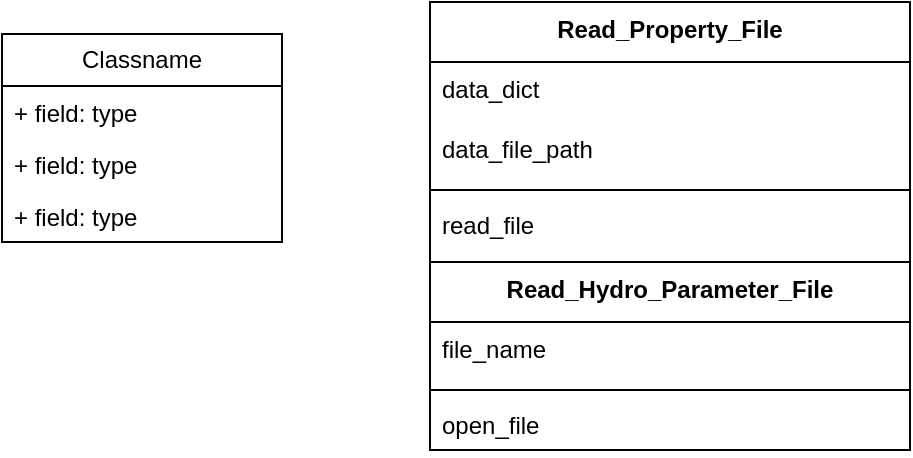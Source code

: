 <mxfile version="24.7.16">
  <diagram id="C5RBs43oDa-KdzZeNtuy" name="Page-1">
    <mxGraphModel dx="946" dy="601" grid="1" gridSize="10" guides="1" tooltips="1" connect="1" arrows="1" fold="1" page="1" pageScale="1" pageWidth="827" pageHeight="1169" math="0" shadow="0">
      <root>
        <mxCell id="WIyWlLk6GJQsqaUBKTNV-0" />
        <mxCell id="WIyWlLk6GJQsqaUBKTNV-1" parent="WIyWlLk6GJQsqaUBKTNV-0" />
        <mxCell id="tifswDCKLGV1nafLrI88-18" value="Read_Property_File" style="swimlane;fontStyle=1;align=center;verticalAlign=top;childLayout=stackLayout;horizontal=1;startSize=30;horizontalStack=0;resizeParent=1;resizeParentMax=0;resizeLast=0;collapsible=1;marginBottom=0;whiteSpace=wrap;html=1;" parent="WIyWlLk6GJQsqaUBKTNV-1" vertex="1">
          <mxGeometry x="294" y="200" width="240" height="224" as="geometry" />
        </mxCell>
        <mxCell id="tifswDCKLGV1nafLrI88-19" value="data_dict" style="text;strokeColor=none;fillColor=none;align=left;verticalAlign=top;spacingLeft=4;spacingRight=4;overflow=hidden;rotatable=0;points=[[0,0.5],[1,0.5]];portConstraint=eastwest;whiteSpace=wrap;html=1;spacing=2;" parent="tifswDCKLGV1nafLrI88-18" vertex="1">
          <mxGeometry y="30" width="240" height="30" as="geometry" />
        </mxCell>
        <mxCell id="dHCKyNSdScFTK3aZKDqb-11" value="data_file_path" style="text;strokeColor=none;fillColor=none;align=left;verticalAlign=top;spacingLeft=4;spacingRight=4;overflow=hidden;rotatable=0;points=[[0,0.5],[1,0.5]];portConstraint=eastwest;whiteSpace=wrap;html=1;" vertex="1" parent="tifswDCKLGV1nafLrI88-18">
          <mxGeometry y="60" width="240" height="30" as="geometry" />
        </mxCell>
        <mxCell id="tifswDCKLGV1nafLrI88-20" value="" style="line;strokeWidth=1;fillColor=none;align=left;verticalAlign=middle;spacingTop=-1;spacingLeft=3;spacingRight=3;rotatable=0;labelPosition=right;points=[];portConstraint=eastwest;strokeColor=inherit;" parent="tifswDCKLGV1nafLrI88-18" vertex="1">
          <mxGeometry y="90" width="240" height="8" as="geometry" />
        </mxCell>
        <mxCell id="tifswDCKLGV1nafLrI88-21" value="read_file" style="text;strokeColor=none;fillColor=none;align=left;verticalAlign=top;spacingLeft=4;spacingRight=4;overflow=hidden;rotatable=0;points=[[0,0.5],[1,0.5]];portConstraint=eastwest;whiteSpace=wrap;html=1;" parent="tifswDCKLGV1nafLrI88-18" vertex="1">
          <mxGeometry y="98" width="240" height="32" as="geometry" />
        </mxCell>
        <mxCell id="dHCKyNSdScFTK3aZKDqb-0" value="Read_Hydro_Parameter_File" style="swimlane;fontStyle=1;align=center;verticalAlign=top;childLayout=stackLayout;horizontal=1;startSize=30;horizontalStack=0;resizeParent=1;resizeParentMax=0;resizeLast=0;collapsible=1;marginBottom=0;whiteSpace=wrap;html=1;" vertex="1" parent="tifswDCKLGV1nafLrI88-18">
          <mxGeometry y="130" width="240" height="94" as="geometry" />
        </mxCell>
        <mxCell id="dHCKyNSdScFTK3aZKDqb-1" value="file_name&lt;div&gt;&lt;br&gt;&lt;/div&gt;" style="text;strokeColor=none;fillColor=none;align=left;verticalAlign=top;spacingLeft=4;spacingRight=4;overflow=hidden;rotatable=0;points=[[0,0.5],[1,0.5]];portConstraint=eastwest;whiteSpace=wrap;html=1;" vertex="1" parent="dHCKyNSdScFTK3aZKDqb-0">
          <mxGeometry y="30" width="240" height="30" as="geometry" />
        </mxCell>
        <mxCell id="dHCKyNSdScFTK3aZKDqb-2" value="" style="line;strokeWidth=1;fillColor=none;align=left;verticalAlign=middle;spacingTop=-1;spacingLeft=3;spacingRight=3;rotatable=0;labelPosition=right;points=[];portConstraint=eastwest;strokeColor=inherit;" vertex="1" parent="dHCKyNSdScFTK3aZKDqb-0">
          <mxGeometry y="60" width="240" height="8" as="geometry" />
        </mxCell>
        <mxCell id="dHCKyNSdScFTK3aZKDqb-3" value="open_file" style="text;strokeColor=none;fillColor=none;align=left;verticalAlign=top;spacingLeft=4;spacingRight=4;overflow=hidden;rotatable=0;points=[[0,0.5],[1,0.5]];portConstraint=eastwest;whiteSpace=wrap;html=1;" vertex="1" parent="dHCKyNSdScFTK3aZKDqb-0">
          <mxGeometry y="68" width="240" height="26" as="geometry" />
        </mxCell>
        <mxCell id="dHCKyNSdScFTK3aZKDqb-6" value="Classname" style="swimlane;fontStyle=0;childLayout=stackLayout;horizontal=1;startSize=26;fillColor=none;horizontalStack=0;resizeParent=1;resizeParentMax=0;resizeLast=0;collapsible=1;marginBottom=0;whiteSpace=wrap;html=1;" vertex="1" parent="WIyWlLk6GJQsqaUBKTNV-1">
          <mxGeometry x="80" y="216" width="140" height="104" as="geometry" />
        </mxCell>
        <mxCell id="dHCKyNSdScFTK3aZKDqb-7" value="+ field: type" style="text;strokeColor=none;fillColor=none;align=left;verticalAlign=top;spacingLeft=4;spacingRight=4;overflow=hidden;rotatable=0;points=[[0,0.5],[1,0.5]];portConstraint=eastwest;whiteSpace=wrap;html=1;" vertex="1" parent="dHCKyNSdScFTK3aZKDqb-6">
          <mxGeometry y="26" width="140" height="26" as="geometry" />
        </mxCell>
        <mxCell id="dHCKyNSdScFTK3aZKDqb-8" value="+ field: type" style="text;strokeColor=none;fillColor=none;align=left;verticalAlign=top;spacingLeft=4;spacingRight=4;overflow=hidden;rotatable=0;points=[[0,0.5],[1,0.5]];portConstraint=eastwest;whiteSpace=wrap;html=1;" vertex="1" parent="dHCKyNSdScFTK3aZKDqb-6">
          <mxGeometry y="52" width="140" height="26" as="geometry" />
        </mxCell>
        <mxCell id="dHCKyNSdScFTK3aZKDqb-9" value="+ field: type" style="text;strokeColor=none;fillColor=none;align=left;verticalAlign=top;spacingLeft=4;spacingRight=4;overflow=hidden;rotatable=0;points=[[0,0.5],[1,0.5]];portConstraint=eastwest;whiteSpace=wrap;html=1;" vertex="1" parent="dHCKyNSdScFTK3aZKDqb-6">
          <mxGeometry y="78" width="140" height="26" as="geometry" />
        </mxCell>
      </root>
    </mxGraphModel>
  </diagram>
</mxfile>
